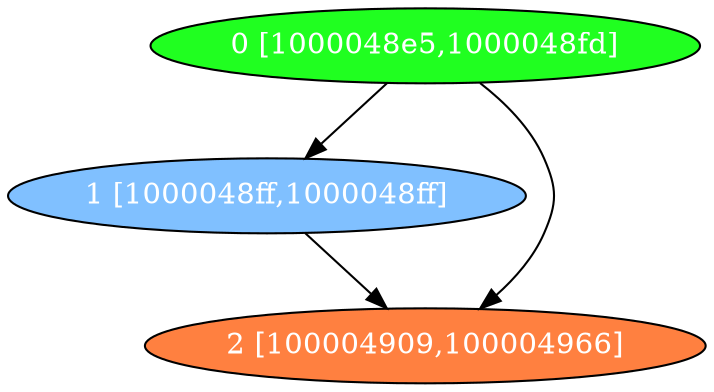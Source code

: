 diGraph gzip{
	gzip_0  [style=filled fillcolor="#20FF20" fontcolor="#ffffff" shape=oval label="0 [1000048e5,1000048fd]"]
	gzip_1  [style=filled fillcolor="#80C0FF" fontcolor="#ffffff" shape=oval label="1 [1000048ff,1000048ff]"]
	gzip_2  [style=filled fillcolor="#FF8040" fontcolor="#ffffff" shape=oval label="2 [100004909,100004966]"]

	gzip_0 -> gzip_1
	gzip_0 -> gzip_2
	gzip_1 -> gzip_2
}